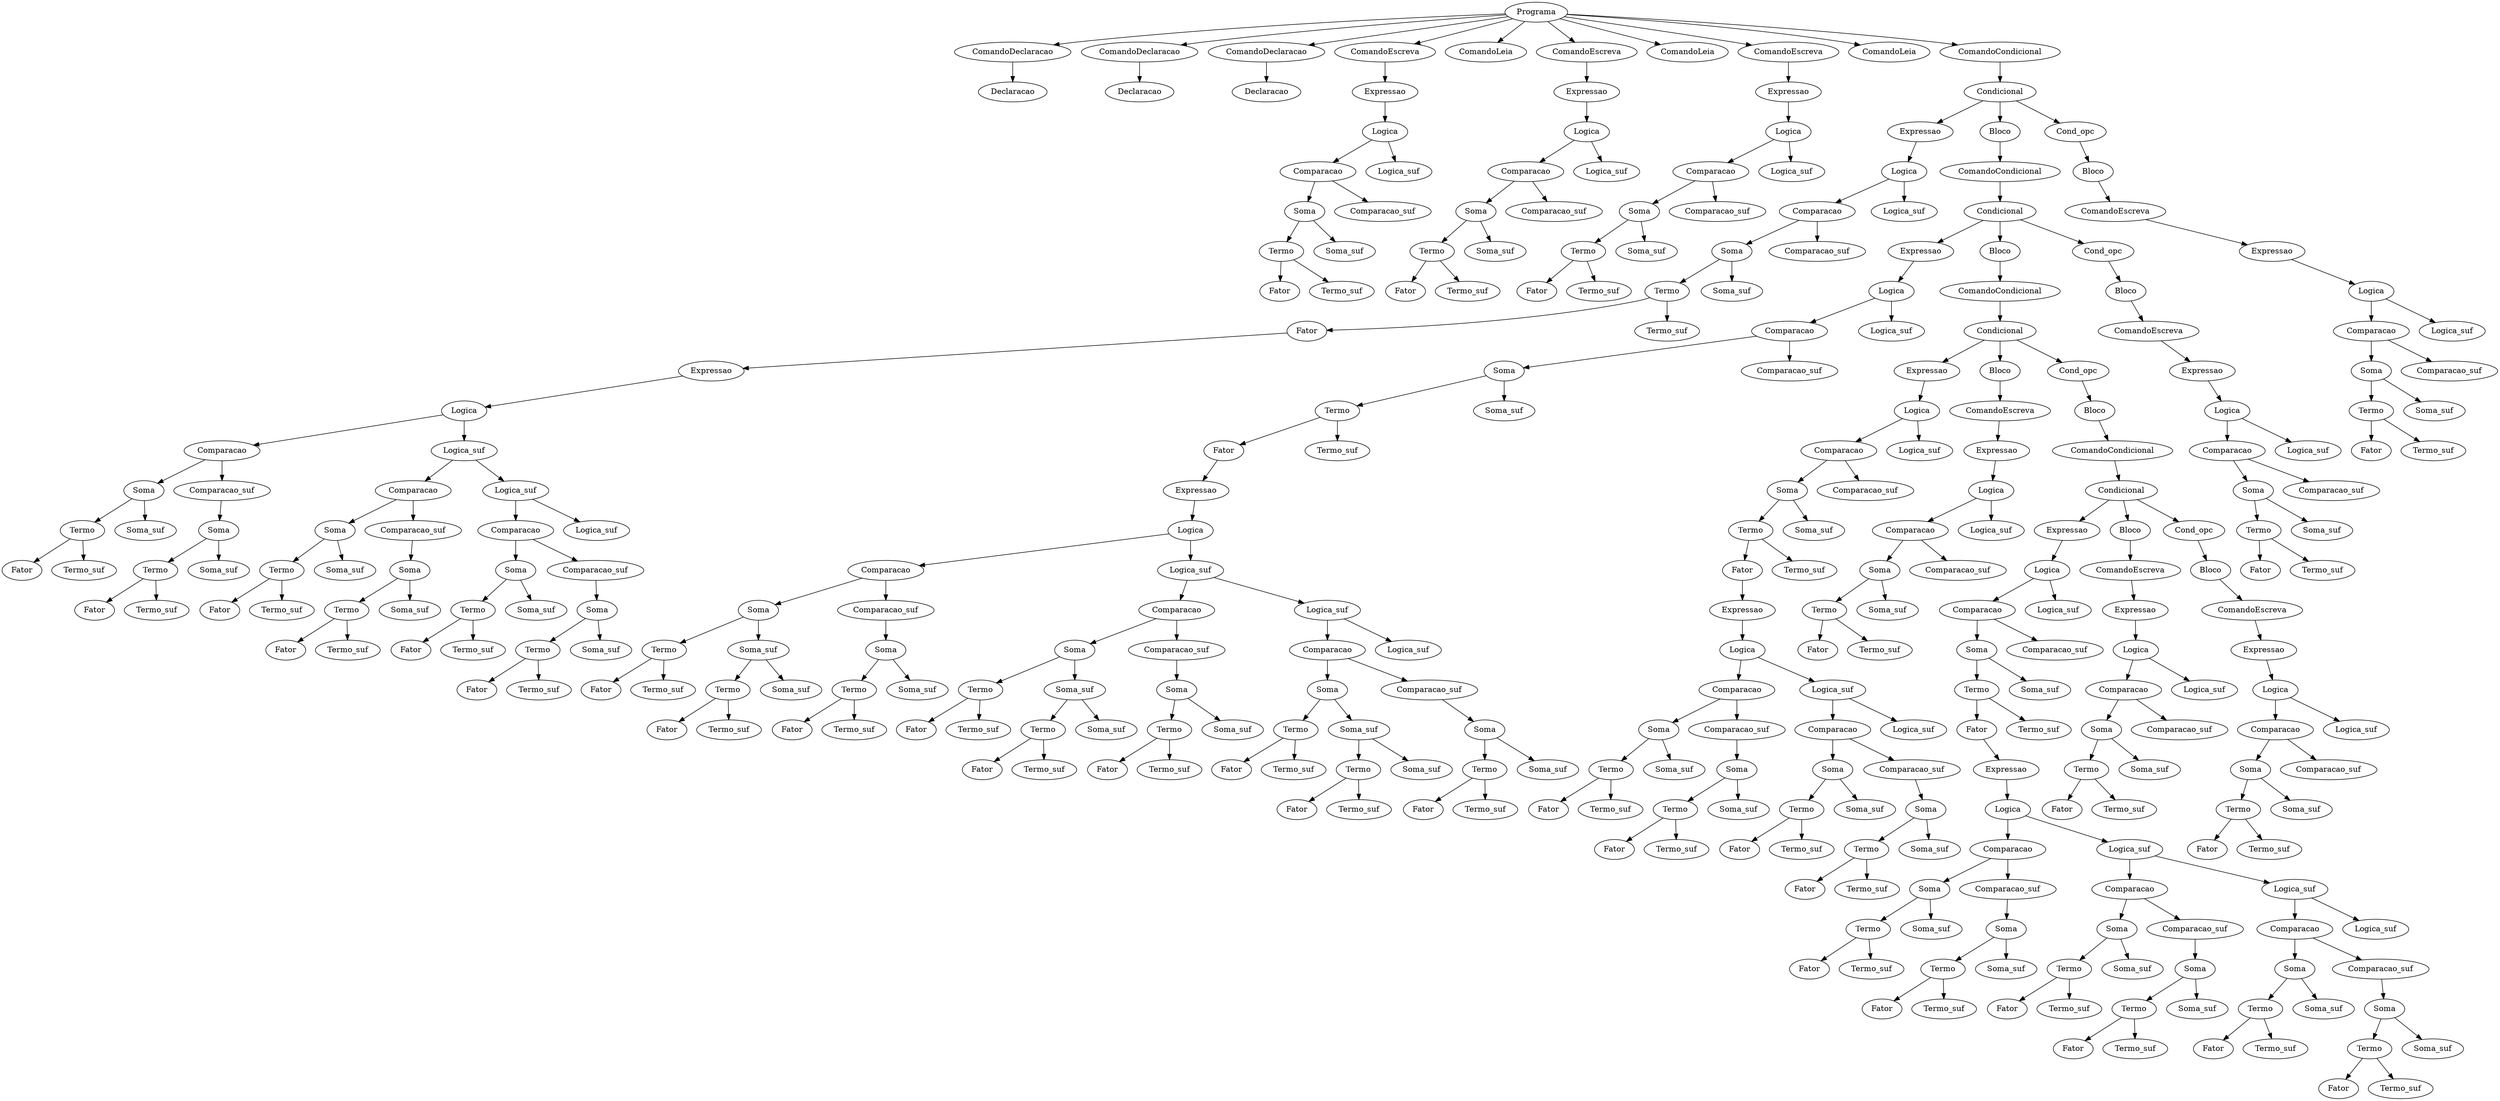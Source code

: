 digraph AST {
n0 [label="Programa"];
n1 [label="ComandoDeclaracao"];
n0 -> n1;
n2 [label="Declaracao"];
n1 -> n2;
n3 [label="ComandoDeclaracao"];
n0 -> n3;
n4 [label="Declaracao"];
n3 -> n4;
n5 [label="ComandoDeclaracao"];
n0 -> n5;
n6 [label="Declaracao"];
n5 -> n6;
n7 [label="ComandoEscreva"];
n0 -> n7;
n8 [label="Expressao"];
n7 -> n8;
n9 [label="Logica"];
n8 -> n9;
n10 [label="Comparacao"];
n9 -> n10;
n11 [label="Soma"];
n10 -> n11;
n12 [label="Termo"];
n11 -> n12;
n13 [label="Fator"];
n12 -> n13;
n14 [label="Termo_suf"];
n12 -> n14;
n15 [label="Soma_suf"];
n11 -> n15;
n16 [label="Comparacao_suf"];
n10 -> n16;
n17 [label="Logica_suf"];
n9 -> n17;
n18 [label="ComandoLeia"];
n0 -> n18;
n19 [label="ComandoEscreva"];
n0 -> n19;
n20 [label="Expressao"];
n19 -> n20;
n21 [label="Logica"];
n20 -> n21;
n22 [label="Comparacao"];
n21 -> n22;
n23 [label="Soma"];
n22 -> n23;
n24 [label="Termo"];
n23 -> n24;
n25 [label="Fator"];
n24 -> n25;
n26 [label="Termo_suf"];
n24 -> n26;
n27 [label="Soma_suf"];
n23 -> n27;
n28 [label="Comparacao_suf"];
n22 -> n28;
n29 [label="Logica_suf"];
n21 -> n29;
n30 [label="ComandoLeia"];
n0 -> n30;
n31 [label="ComandoEscreva"];
n0 -> n31;
n32 [label="Expressao"];
n31 -> n32;
n33 [label="Logica"];
n32 -> n33;
n34 [label="Comparacao"];
n33 -> n34;
n35 [label="Soma"];
n34 -> n35;
n36 [label="Termo"];
n35 -> n36;
n37 [label="Fator"];
n36 -> n37;
n38 [label="Termo_suf"];
n36 -> n38;
n39 [label="Soma_suf"];
n35 -> n39;
n40 [label="Comparacao_suf"];
n34 -> n40;
n41 [label="Logica_suf"];
n33 -> n41;
n42 [label="ComandoLeia"];
n0 -> n42;
n43 [label="ComandoCondicional"];
n0 -> n43;
n44 [label="Condicional"];
n43 -> n44;
n45 [label="Expressao"];
n44 -> n45;
n46 [label="Logica"];
n45 -> n46;
n47 [label="Comparacao"];
n46 -> n47;
n48 [label="Soma"];
n47 -> n48;
n49 [label="Termo"];
n48 -> n49;
n50 [label="Fator"];
n49 -> n50;
n51 [label="Expressao"];
n50 -> n51;
n52 [label="Logica"];
n51 -> n52;
n53 [label="Comparacao"];
n52 -> n53;
n54 [label="Soma"];
n53 -> n54;
n55 [label="Termo"];
n54 -> n55;
n56 [label="Fator"];
n55 -> n56;
n57 [label="Termo_suf"];
n55 -> n57;
n58 [label="Soma_suf"];
n54 -> n58;
n59 [label="Comparacao_suf"];
n53 -> n59;
n60 [label="Soma"];
n59 -> n60;
n61 [label="Termo"];
n60 -> n61;
n62 [label="Fator"];
n61 -> n62;
n63 [label="Termo_suf"];
n61 -> n63;
n64 [label="Soma_suf"];
n60 -> n64;
n65 [label="Logica_suf"];
n52 -> n65;
n66 [label="Comparacao"];
n65 -> n66;
n67 [label="Soma"];
n66 -> n67;
n68 [label="Termo"];
n67 -> n68;
n69 [label="Fator"];
n68 -> n69;
n70 [label="Termo_suf"];
n68 -> n70;
n71 [label="Soma_suf"];
n67 -> n71;
n72 [label="Comparacao_suf"];
n66 -> n72;
n73 [label="Soma"];
n72 -> n73;
n74 [label="Termo"];
n73 -> n74;
n75 [label="Fator"];
n74 -> n75;
n76 [label="Termo_suf"];
n74 -> n76;
n77 [label="Soma_suf"];
n73 -> n77;
n78 [label="Logica_suf"];
n65 -> n78;
n79 [label="Comparacao"];
n78 -> n79;
n80 [label="Soma"];
n79 -> n80;
n81 [label="Termo"];
n80 -> n81;
n82 [label="Fator"];
n81 -> n82;
n83 [label="Termo_suf"];
n81 -> n83;
n84 [label="Soma_suf"];
n80 -> n84;
n85 [label="Comparacao_suf"];
n79 -> n85;
n86 [label="Soma"];
n85 -> n86;
n87 [label="Termo"];
n86 -> n87;
n88 [label="Fator"];
n87 -> n88;
n89 [label="Termo_suf"];
n87 -> n89;
n90 [label="Soma_suf"];
n86 -> n90;
n91 [label="Logica_suf"];
n78 -> n91;
n92 [label="Termo_suf"];
n49 -> n92;
n93 [label="Soma_suf"];
n48 -> n93;
n94 [label="Comparacao_suf"];
n47 -> n94;
n95 [label="Logica_suf"];
n46 -> n95;
n96 [label="Bloco"];
n44 -> n96;
n97 [label="ComandoCondicional"];
n96 -> n97;
n98 [label="Condicional"];
n97 -> n98;
n99 [label="Expressao"];
n98 -> n99;
n100 [label="Logica"];
n99 -> n100;
n101 [label="Comparacao"];
n100 -> n101;
n102 [label="Soma"];
n101 -> n102;
n103 [label="Termo"];
n102 -> n103;
n104 [label="Fator"];
n103 -> n104;
n105 [label="Expressao"];
n104 -> n105;
n106 [label="Logica"];
n105 -> n106;
n107 [label="Comparacao"];
n106 -> n107;
n108 [label="Soma"];
n107 -> n108;
n109 [label="Termo"];
n108 -> n109;
n110 [label="Fator"];
n109 -> n110;
n111 [label="Termo_suf"];
n109 -> n111;
n112 [label="Soma_suf"];
n108 -> n112;
n113 [label="Termo"];
n112 -> n113;
n114 [label="Fator"];
n113 -> n114;
n115 [label="Termo_suf"];
n113 -> n115;
n116 [label="Soma_suf"];
n112 -> n116;
n117 [label="Comparacao_suf"];
n107 -> n117;
n118 [label="Soma"];
n117 -> n118;
n119 [label="Termo"];
n118 -> n119;
n120 [label="Fator"];
n119 -> n120;
n121 [label="Termo_suf"];
n119 -> n121;
n122 [label="Soma_suf"];
n118 -> n122;
n123 [label="Logica_suf"];
n106 -> n123;
n124 [label="Comparacao"];
n123 -> n124;
n125 [label="Soma"];
n124 -> n125;
n126 [label="Termo"];
n125 -> n126;
n127 [label="Fator"];
n126 -> n127;
n128 [label="Termo_suf"];
n126 -> n128;
n129 [label="Soma_suf"];
n125 -> n129;
n130 [label="Termo"];
n129 -> n130;
n131 [label="Fator"];
n130 -> n131;
n132 [label="Termo_suf"];
n130 -> n132;
n133 [label="Soma_suf"];
n129 -> n133;
n134 [label="Comparacao_suf"];
n124 -> n134;
n135 [label="Soma"];
n134 -> n135;
n136 [label="Termo"];
n135 -> n136;
n137 [label="Fator"];
n136 -> n137;
n138 [label="Termo_suf"];
n136 -> n138;
n139 [label="Soma_suf"];
n135 -> n139;
n140 [label="Logica_suf"];
n123 -> n140;
n141 [label="Comparacao"];
n140 -> n141;
n142 [label="Soma"];
n141 -> n142;
n143 [label="Termo"];
n142 -> n143;
n144 [label="Fator"];
n143 -> n144;
n145 [label="Termo_suf"];
n143 -> n145;
n146 [label="Soma_suf"];
n142 -> n146;
n147 [label="Termo"];
n146 -> n147;
n148 [label="Fator"];
n147 -> n148;
n149 [label="Termo_suf"];
n147 -> n149;
n150 [label="Soma_suf"];
n146 -> n150;
n151 [label="Comparacao_suf"];
n141 -> n151;
n152 [label="Soma"];
n151 -> n152;
n153 [label="Termo"];
n152 -> n153;
n154 [label="Fator"];
n153 -> n154;
n155 [label="Termo_suf"];
n153 -> n155;
n156 [label="Soma_suf"];
n152 -> n156;
n157 [label="Logica_suf"];
n140 -> n157;
n158 [label="Termo_suf"];
n103 -> n158;
n159 [label="Soma_suf"];
n102 -> n159;
n160 [label="Comparacao_suf"];
n101 -> n160;
n161 [label="Logica_suf"];
n100 -> n161;
n162 [label="Bloco"];
n98 -> n162;
n163 [label="ComandoCondicional"];
n162 -> n163;
n164 [label="Condicional"];
n163 -> n164;
n165 [label="Expressao"];
n164 -> n165;
n166 [label="Logica"];
n165 -> n166;
n167 [label="Comparacao"];
n166 -> n167;
n168 [label="Soma"];
n167 -> n168;
n169 [label="Termo"];
n168 -> n169;
n170 [label="Fator"];
n169 -> n170;
n171 [label="Expressao"];
n170 -> n171;
n172 [label="Logica"];
n171 -> n172;
n173 [label="Comparacao"];
n172 -> n173;
n174 [label="Soma"];
n173 -> n174;
n175 [label="Termo"];
n174 -> n175;
n176 [label="Fator"];
n175 -> n176;
n177 [label="Termo_suf"];
n175 -> n177;
n178 [label="Soma_suf"];
n174 -> n178;
n179 [label="Comparacao_suf"];
n173 -> n179;
n180 [label="Soma"];
n179 -> n180;
n181 [label="Termo"];
n180 -> n181;
n182 [label="Fator"];
n181 -> n182;
n183 [label="Termo_suf"];
n181 -> n183;
n184 [label="Soma_suf"];
n180 -> n184;
n185 [label="Logica_suf"];
n172 -> n185;
n186 [label="Comparacao"];
n185 -> n186;
n187 [label="Soma"];
n186 -> n187;
n188 [label="Termo"];
n187 -> n188;
n189 [label="Fator"];
n188 -> n189;
n190 [label="Termo_suf"];
n188 -> n190;
n191 [label="Soma_suf"];
n187 -> n191;
n192 [label="Comparacao_suf"];
n186 -> n192;
n193 [label="Soma"];
n192 -> n193;
n194 [label="Termo"];
n193 -> n194;
n195 [label="Fator"];
n194 -> n195;
n196 [label="Termo_suf"];
n194 -> n196;
n197 [label="Soma_suf"];
n193 -> n197;
n198 [label="Logica_suf"];
n185 -> n198;
n199 [label="Termo_suf"];
n169 -> n199;
n200 [label="Soma_suf"];
n168 -> n200;
n201 [label="Comparacao_suf"];
n167 -> n201;
n202 [label="Logica_suf"];
n166 -> n202;
n203 [label="Bloco"];
n164 -> n203;
n204 [label="ComandoEscreva"];
n203 -> n204;
n205 [label="Expressao"];
n204 -> n205;
n206 [label="Logica"];
n205 -> n206;
n207 [label="Comparacao"];
n206 -> n207;
n208 [label="Soma"];
n207 -> n208;
n209 [label="Termo"];
n208 -> n209;
n210 [label="Fator"];
n209 -> n210;
n211 [label="Termo_suf"];
n209 -> n211;
n212 [label="Soma_suf"];
n208 -> n212;
n213 [label="Comparacao_suf"];
n207 -> n213;
n214 [label="Logica_suf"];
n206 -> n214;
n215 [label="Cond_opc"];
n164 -> n215;
n216 [label="Bloco"];
n215 -> n216;
n217 [label="ComandoCondicional"];
n216 -> n217;
n218 [label="Condicional"];
n217 -> n218;
n219 [label="Expressao"];
n218 -> n219;
n220 [label="Logica"];
n219 -> n220;
n221 [label="Comparacao"];
n220 -> n221;
n222 [label="Soma"];
n221 -> n222;
n223 [label="Termo"];
n222 -> n223;
n224 [label="Fator"];
n223 -> n224;
n225 [label="Expressao"];
n224 -> n225;
n226 [label="Logica"];
n225 -> n226;
n227 [label="Comparacao"];
n226 -> n227;
n228 [label="Soma"];
n227 -> n228;
n229 [label="Termo"];
n228 -> n229;
n230 [label="Fator"];
n229 -> n230;
n231 [label="Termo_suf"];
n229 -> n231;
n232 [label="Soma_suf"];
n228 -> n232;
n233 [label="Comparacao_suf"];
n227 -> n233;
n234 [label="Soma"];
n233 -> n234;
n235 [label="Termo"];
n234 -> n235;
n236 [label="Fator"];
n235 -> n236;
n237 [label="Termo_suf"];
n235 -> n237;
n238 [label="Soma_suf"];
n234 -> n238;
n239 [label="Logica_suf"];
n226 -> n239;
n240 [label="Comparacao"];
n239 -> n240;
n241 [label="Soma"];
n240 -> n241;
n242 [label="Termo"];
n241 -> n242;
n243 [label="Fator"];
n242 -> n243;
n244 [label="Termo_suf"];
n242 -> n244;
n245 [label="Soma_suf"];
n241 -> n245;
n246 [label="Comparacao_suf"];
n240 -> n246;
n247 [label="Soma"];
n246 -> n247;
n248 [label="Termo"];
n247 -> n248;
n249 [label="Fator"];
n248 -> n249;
n250 [label="Termo_suf"];
n248 -> n250;
n251 [label="Soma_suf"];
n247 -> n251;
n252 [label="Logica_suf"];
n239 -> n252;
n253 [label="Comparacao"];
n252 -> n253;
n254 [label="Soma"];
n253 -> n254;
n255 [label="Termo"];
n254 -> n255;
n256 [label="Fator"];
n255 -> n256;
n257 [label="Termo_suf"];
n255 -> n257;
n258 [label="Soma_suf"];
n254 -> n258;
n259 [label="Comparacao_suf"];
n253 -> n259;
n260 [label="Soma"];
n259 -> n260;
n261 [label="Termo"];
n260 -> n261;
n262 [label="Fator"];
n261 -> n262;
n263 [label="Termo_suf"];
n261 -> n263;
n264 [label="Soma_suf"];
n260 -> n264;
n265 [label="Logica_suf"];
n252 -> n265;
n266 [label="Termo_suf"];
n223 -> n266;
n267 [label="Soma_suf"];
n222 -> n267;
n268 [label="Comparacao_suf"];
n221 -> n268;
n269 [label="Logica_suf"];
n220 -> n269;
n270 [label="Bloco"];
n218 -> n270;
n271 [label="ComandoEscreva"];
n270 -> n271;
n272 [label="Expressao"];
n271 -> n272;
n273 [label="Logica"];
n272 -> n273;
n274 [label="Comparacao"];
n273 -> n274;
n275 [label="Soma"];
n274 -> n275;
n276 [label="Termo"];
n275 -> n276;
n277 [label="Fator"];
n276 -> n277;
n278 [label="Termo_suf"];
n276 -> n278;
n279 [label="Soma_suf"];
n275 -> n279;
n280 [label="Comparacao_suf"];
n274 -> n280;
n281 [label="Logica_suf"];
n273 -> n281;
n282 [label="Cond_opc"];
n218 -> n282;
n283 [label="Bloco"];
n282 -> n283;
n284 [label="ComandoEscreva"];
n283 -> n284;
n285 [label="Expressao"];
n284 -> n285;
n286 [label="Logica"];
n285 -> n286;
n287 [label="Comparacao"];
n286 -> n287;
n288 [label="Soma"];
n287 -> n288;
n289 [label="Termo"];
n288 -> n289;
n290 [label="Fator"];
n289 -> n290;
n291 [label="Termo_suf"];
n289 -> n291;
n292 [label="Soma_suf"];
n288 -> n292;
n293 [label="Comparacao_suf"];
n287 -> n293;
n294 [label="Logica_suf"];
n286 -> n294;
n295 [label="Cond_opc"];
n98 -> n295;
n296 [label="Bloco"];
n295 -> n296;
n297 [label="ComandoEscreva"];
n296 -> n297;
n298 [label="Expressao"];
n297 -> n298;
n299 [label="Logica"];
n298 -> n299;
n300 [label="Comparacao"];
n299 -> n300;
n301 [label="Soma"];
n300 -> n301;
n302 [label="Termo"];
n301 -> n302;
n303 [label="Fator"];
n302 -> n303;
n304 [label="Termo_suf"];
n302 -> n304;
n305 [label="Soma_suf"];
n301 -> n305;
n306 [label="Comparacao_suf"];
n300 -> n306;
n307 [label="Logica_suf"];
n299 -> n307;
n308 [label="Cond_opc"];
n44 -> n308;
n309 [label="Bloco"];
n308 -> n309;
n310 [label="ComandoEscreva"];
n309 -> n310;
n311 [label="Expressao"];
n310 -> n311;
n312 [label="Logica"];
n311 -> n312;
n313 [label="Comparacao"];
n312 -> n313;
n314 [label="Soma"];
n313 -> n314;
n315 [label="Termo"];
n314 -> n315;
n316 [label="Fator"];
n315 -> n316;
n317 [label="Termo_suf"];
n315 -> n317;
n318 [label="Soma_suf"];
n314 -> n318;
n319 [label="Comparacao_suf"];
n313 -> n319;
n320 [label="Logica_suf"];
n312 -> n320;
}